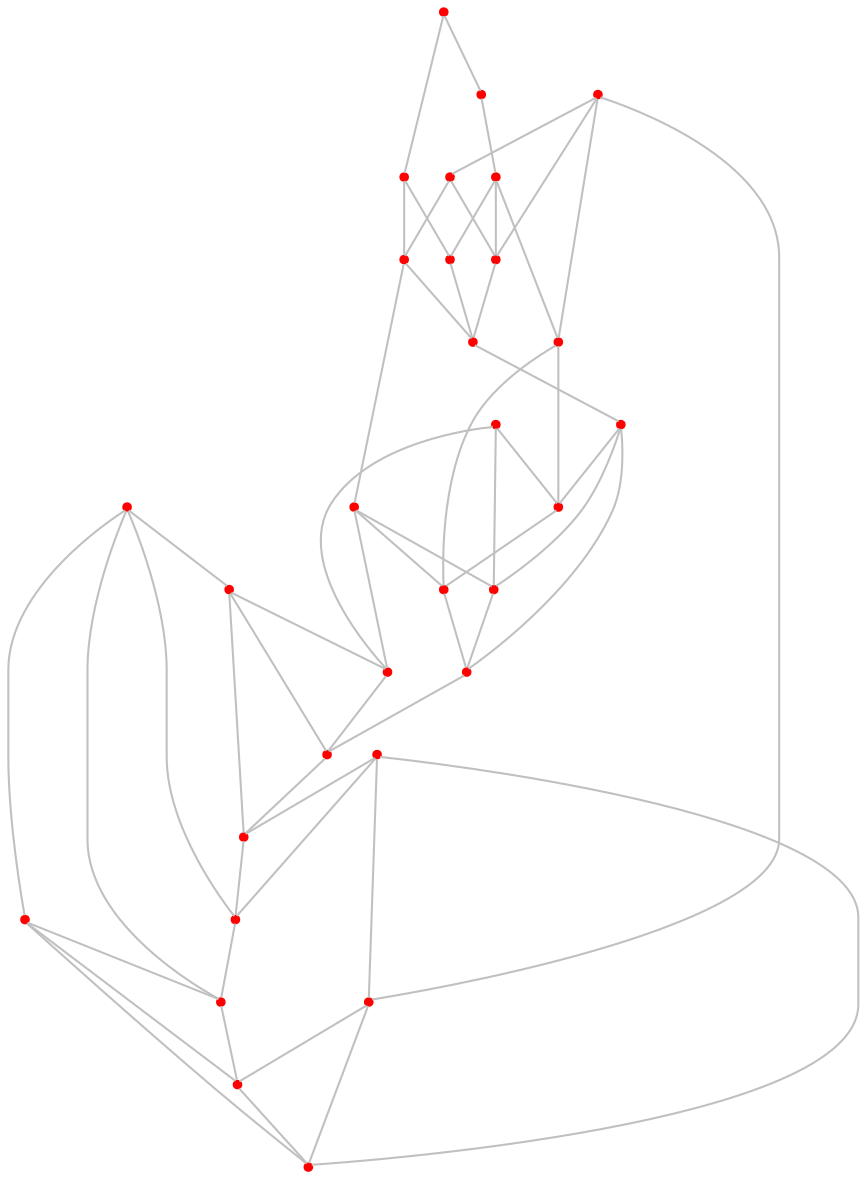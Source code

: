 graph {
	0 [color=red shape=point]
	1 [color=red shape=point]
	2 [color=red shape=point]
	3 [color=red shape=point]
	4 [color=red shape=point]
	5 [color=red shape=point]
	6 [color=red shape=point]
	7 [color=red shape=point]
	8 [color=red shape=point]
	9 [color=red shape=point]
	10 [color=red shape=point]
	11 [color=red shape=point]
	12 [color=red shape=point]
	13 [color=red shape=point]
	14 [color=red shape=point]
	15 [color=red shape=point]
	16 [color=red shape=point]
	17 [color=red shape=point]
	18 [color=red shape=point]
	19 [color=red shape=point]
	20 [color=red shape=point]
	21 [color=red shape=point]
	22 [color=red shape=point]
	23 [color=red shape=point]
	24 [color=red shape=point]
	25 [color=red shape=point]
	26 [color=red shape=point]
	27 [color=red shape=point]
	28 [color=red shape=point]
	29 [color=red shape=point]
	1 -- 0 [color=gray]
	2 -- 1 [color=gray]
	2 -- 0 [color=gray]
	3 -- 1 [color=gray]
	4 -- 3 [color=gray]
	5 -- 4 [color=gray]
	6 -- 2 [color=gray]
	6 -- 5 [color=gray]
	6 -- 0 [color=gray]
	6 -- 4 [color=gray]
	7 -- 1 [color=gray]
	7 -- 3 [color=gray]
	7 -- 0 [color=gray]
	8 -- 5 [color=gray]
	9 -- 8 [color=gray]
	10 -- 5 [color=gray]
	10 -- 8 [color=gray]
	10 -- 9 [color=gray]
	11 -- 4 [color=gray]
	11 -- 10 [color=gray]
	11 -- 7 [color=gray]
	11 -- 3 [color=gray]
	12 -- 8 [color=gray]
	13 -- 12 [color=gray]
	14 -- 12 [color=gray]
	15 -- 13 [color=gray]
	16 -- 15 [color=gray]
	16 -- 14 [color=gray]
	16 -- 9 [color=gray]
	17 -- 12 [color=gray]
	17 -- 15 [color=gray]
	17 -- 14 [color=gray]
	18 -- 9 [color=gray]
	18 -- 14 [color=gray]
	18 -- 13 [color=gray]
	19 -- 13 [color=gray]
	19 -- 15 [color=gray]
	20 -- 17 [color=gray]
	21 -- 20 [color=gray]
	22 -- 20 [color=gray]
	22 -- 18 [color=gray]
	23 -- 21 [color=gray]
	23 -- 22 [color=gray]
	24 -- 20 [color=gray]
	25 -- 21 [color=gray]
	25 -- 23 [color=gray]
	25 -- 2 [color=gray]
	25 -- 19 [color=gray]
	26 -- 21 [color=gray]
	26 -- 24 [color=gray]
	26 -- 19 [color=gray]
	27 -- 26 [color=gray]
	28 -- 22 [color=gray]
	28 -- 24 [color=gray]
	29 -- 27 [color=gray]
	29 -- 28 [color=gray]
}
